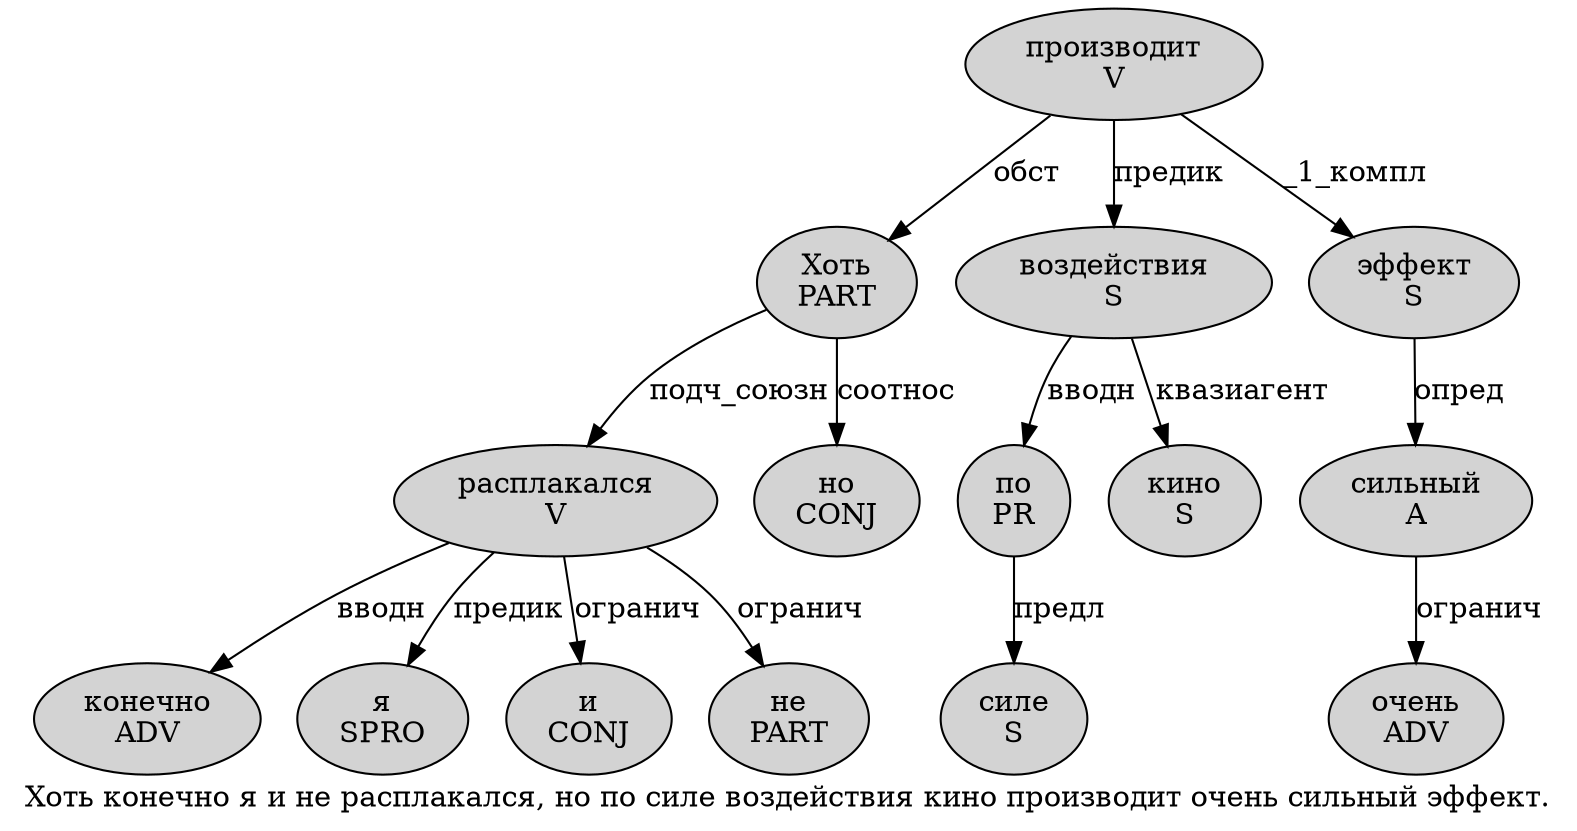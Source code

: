 digraph SENTENCE_1090 {
	graph [label="Хоть конечно я и не расплакался, но по силе воздействия кино производит очень сильный эффект."]
	node [style=filled]
		0 [label="Хоть
PART" color="" fillcolor=lightgray penwidth=1 shape=ellipse]
		1 [label="конечно
ADV" color="" fillcolor=lightgray penwidth=1 shape=ellipse]
		2 [label="я
SPRO" color="" fillcolor=lightgray penwidth=1 shape=ellipse]
		3 [label="и
CONJ" color="" fillcolor=lightgray penwidth=1 shape=ellipse]
		4 [label="не
PART" color="" fillcolor=lightgray penwidth=1 shape=ellipse]
		5 [label="расплакался
V" color="" fillcolor=lightgray penwidth=1 shape=ellipse]
		7 [label="но
CONJ" color="" fillcolor=lightgray penwidth=1 shape=ellipse]
		8 [label="по
PR" color="" fillcolor=lightgray penwidth=1 shape=ellipse]
		9 [label="силе
S" color="" fillcolor=lightgray penwidth=1 shape=ellipse]
		10 [label="воздействия
S" color="" fillcolor=lightgray penwidth=1 shape=ellipse]
		11 [label="кино
S" color="" fillcolor=lightgray penwidth=1 shape=ellipse]
		12 [label="производит
V" color="" fillcolor=lightgray penwidth=1 shape=ellipse]
		13 [label="очень
ADV" color="" fillcolor=lightgray penwidth=1 shape=ellipse]
		14 [label="сильный
A" color="" fillcolor=lightgray penwidth=1 shape=ellipse]
		15 [label="эффект
S" color="" fillcolor=lightgray penwidth=1 shape=ellipse]
			8 -> 9 [label="предл"]
			10 -> 8 [label="вводн"]
			10 -> 11 [label="квазиагент"]
			12 -> 0 [label="обст"]
			12 -> 10 [label="предик"]
			12 -> 15 [label="_1_компл"]
			14 -> 13 [label="огранич"]
			0 -> 5 [label="подч_союзн"]
			0 -> 7 [label="соотнос"]
			5 -> 1 [label="вводн"]
			5 -> 2 [label="предик"]
			5 -> 3 [label="огранич"]
			5 -> 4 [label="огранич"]
			15 -> 14 [label="опред"]
}
